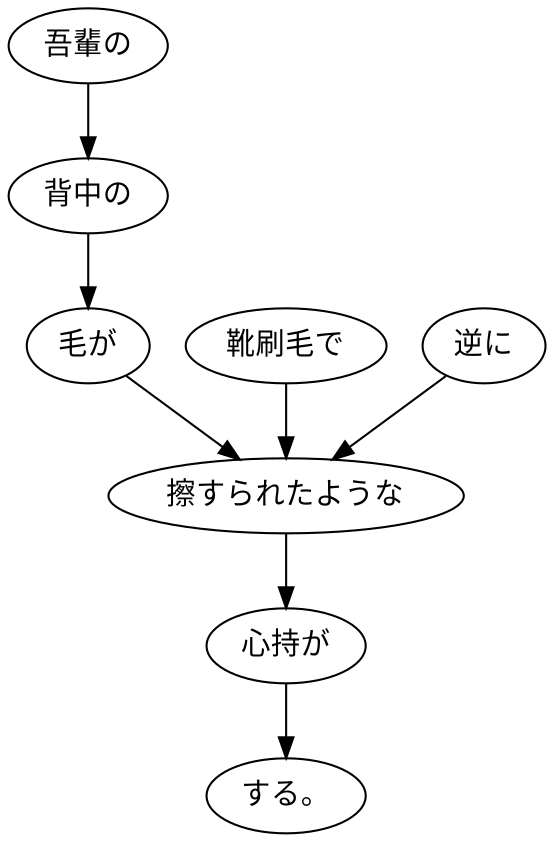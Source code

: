 digraph graph2725 {
	node0 [label="吾輩の"];
	node1 [label="背中の"];
	node2 [label="毛が"];
	node3 [label="靴刷毛で"];
	node4 [label="逆に"];
	node5 [label="擦すられたような"];
	node6 [label="心持が"];
	node7 [label="する。"];
	node0 -> node1;
	node1 -> node2;
	node2 -> node5;
	node3 -> node5;
	node4 -> node5;
	node5 -> node6;
	node6 -> node7;
}

